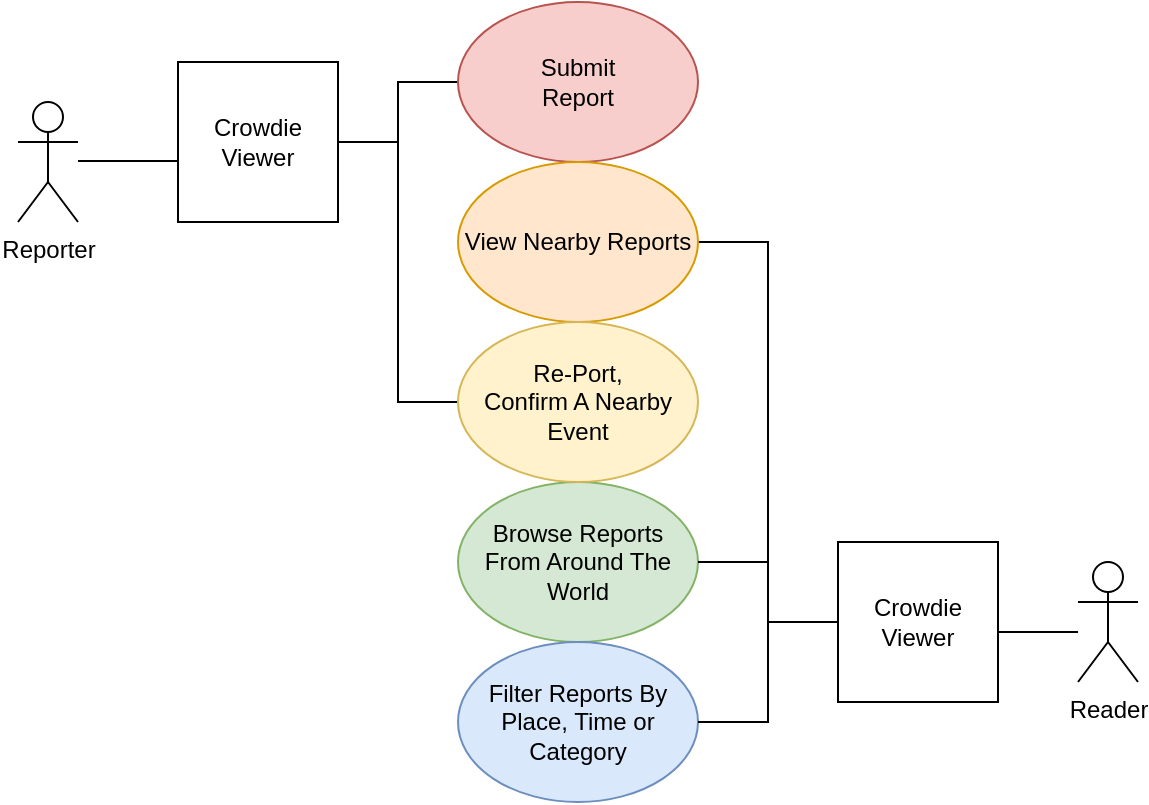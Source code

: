 <mxfile version="14.7.6" type="device"><diagram id="CPj2Boc7n2aaiUeVr8iP" name="Page-1"><mxGraphModel dx="1123" dy="703" grid="1" gridSize="10" guides="1" tooltips="1" connect="1" arrows="1" fold="1" page="1" pageScale="1" pageWidth="850" pageHeight="1100" math="0" shadow="0"><root><mxCell id="0"/><mxCell id="1" parent="0"/><mxCell id="lvtRnCtwA3PdCXsdU0Jz-3" value="" style="edgeStyle=orthogonalEdgeStyle;rounded=0;orthogonalLoop=1;jettySize=auto;html=1;endArrow=none;endFill=0;startArrow=none;startFill=0;entryX=1;entryY=0.5;entryDx=0;entryDy=0;" edge="1" parent="1" source="lvtRnCtwA3PdCXsdU0Jz-1" target="lvtRnCtwA3PdCXsdU0Jz-2"><mxGeometry relative="1" as="geometry"><Array as="points"><mxPoint x="920" y="365"/></Array></mxGeometry></mxCell><mxCell id="lvtRnCtwA3PdCXsdU0Jz-1" value="Reader" style="shape=umlActor;verticalLabelPosition=bottom;verticalAlign=top;html=1;outlineConnect=0;" vertex="1" parent="1"><mxGeometry x="970" y="330" width="30" height="60" as="geometry"/></mxCell><mxCell id="lvtRnCtwA3PdCXsdU0Jz-15" value="" style="edgeStyle=orthogonalEdgeStyle;rounded=0;orthogonalLoop=1;jettySize=auto;html=1;endArrow=none;endFill=0;entryX=1;entryY=0.5;entryDx=0;entryDy=0;" edge="1" parent="1" source="lvtRnCtwA3PdCXsdU0Jz-2" target="lvtRnCtwA3PdCXsdU0Jz-21"><mxGeometry relative="1" as="geometry"><mxPoint x="800" y="240" as="targetPoint"/></mxGeometry></mxCell><mxCell id="lvtRnCtwA3PdCXsdU0Jz-2" value="Crowdie&lt;br&gt;Viewer" style="rounded=0;whiteSpace=wrap;html=1;" vertex="1" parent="1"><mxGeometry x="850" y="320" width="80" height="80" as="geometry"/></mxCell><mxCell id="lvtRnCtwA3PdCXsdU0Jz-17" value="" style="edgeStyle=orthogonalEdgeStyle;rounded=0;orthogonalLoop=1;jettySize=auto;html=1;endArrow=none;endFill=0;" edge="1" parent="1" source="lvtRnCtwA3PdCXsdU0Jz-11" target="lvtRnCtwA3PdCXsdU0Jz-20"><mxGeometry relative="1" as="geometry"><mxPoint x="670" y="180" as="targetPoint"/></mxGeometry></mxCell><mxCell id="lvtRnCtwA3PdCXsdU0Jz-30" value="" style="edgeStyle=orthogonalEdgeStyle;rounded=0;orthogonalLoop=1;jettySize=auto;html=1;startArrow=none;startFill=0;endArrow=none;endFill=0;entryX=0;entryY=0.5;entryDx=0;entryDy=0;" edge="1" parent="1" source="lvtRnCtwA3PdCXsdU0Jz-11" target="lvtRnCtwA3PdCXsdU0Jz-29"><mxGeometry relative="1" as="geometry"/></mxCell><mxCell id="lvtRnCtwA3PdCXsdU0Jz-11" value="Crowdie&lt;br&gt;Viewer" style="rounded=0;whiteSpace=wrap;html=1;" vertex="1" parent="1"><mxGeometry x="520" y="80" width="80" height="80" as="geometry"/></mxCell><mxCell id="lvtRnCtwA3PdCXsdU0Jz-12" value="" style="edgeStyle=orthogonalEdgeStyle;rounded=0;orthogonalLoop=1;jettySize=auto;html=1;endArrow=none;endFill=0;" edge="1" parent="1"><mxGeometry relative="1" as="geometry"><mxPoint x="470" y="129.5" as="sourcePoint"/><mxPoint x="520" y="129.5" as="targetPoint"/><Array as="points"><mxPoint x="490" y="129.5"/><mxPoint x="490" y="129.5"/></Array></mxGeometry></mxCell><mxCell id="lvtRnCtwA3PdCXsdU0Jz-13" value="Reporter" style="shape=umlActor;verticalLabelPosition=bottom;verticalAlign=top;html=1;outlineConnect=0;" vertex="1" parent="1"><mxGeometry x="440" y="100" width="30" height="60" as="geometry"/></mxCell><mxCell id="lvtRnCtwA3PdCXsdU0Jz-20" value="Submit&lt;br&gt;Report" style="ellipse;whiteSpace=wrap;html=1;fillColor=#f8cecc;strokeColor=#b85450;" vertex="1" parent="1"><mxGeometry x="660" y="50" width="120" height="80" as="geometry"/></mxCell><mxCell id="lvtRnCtwA3PdCXsdU0Jz-21" value="View Nearby Reports" style="ellipse;whiteSpace=wrap;html=1;fillColor=#ffe6cc;strokeColor=#d79b00;" vertex="1" parent="1"><mxGeometry x="660" y="130" width="120" height="80" as="geometry"/></mxCell><mxCell id="lvtRnCtwA3PdCXsdU0Jz-24" value="Browse Reports&lt;br&gt;From Around The World" style="ellipse;whiteSpace=wrap;html=1;fillColor=#d5e8d4;strokeColor=#82b366;" vertex="1" parent="1"><mxGeometry x="660" y="290" width="120" height="80" as="geometry"/></mxCell><mxCell id="lvtRnCtwA3PdCXsdU0Jz-26" value="" style="edgeStyle=orthogonalEdgeStyle;rounded=0;orthogonalLoop=1;jettySize=auto;html=1;endArrow=none;endFill=0;entryX=1;entryY=0.5;entryDx=0;entryDy=0;exitX=0;exitY=0.5;exitDx=0;exitDy=0;" edge="1" parent="1" source="lvtRnCtwA3PdCXsdU0Jz-2" target="lvtRnCtwA3PdCXsdU0Jz-24"><mxGeometry relative="1" as="geometry"><mxPoint x="890" y="370" as="sourcePoint"/><mxPoint x="790" y="180" as="targetPoint"/></mxGeometry></mxCell><mxCell id="lvtRnCtwA3PdCXsdU0Jz-27" value="Filter Reports By Place, Time or Category" style="ellipse;whiteSpace=wrap;html=1;fillColor=#dae8fc;strokeColor=#6c8ebf;" vertex="1" parent="1"><mxGeometry x="660" y="370" width="120" height="80" as="geometry"/></mxCell><mxCell id="lvtRnCtwA3PdCXsdU0Jz-28" value="" style="edgeStyle=orthogonalEdgeStyle;rounded=0;orthogonalLoop=1;jettySize=auto;html=1;endArrow=none;endFill=0;entryX=1;entryY=0.5;entryDx=0;entryDy=0;exitX=0;exitY=0.5;exitDx=0;exitDy=0;" edge="1" parent="1" source="lvtRnCtwA3PdCXsdU0Jz-2" target="lvtRnCtwA3PdCXsdU0Jz-27"><mxGeometry relative="1" as="geometry"><mxPoint x="890" y="370" as="sourcePoint"/><mxPoint x="790" y="260" as="targetPoint"/></mxGeometry></mxCell><mxCell id="lvtRnCtwA3PdCXsdU0Jz-29" value="Re-Port,&lt;br&gt;Confirm A Nearby Event" style="ellipse;whiteSpace=wrap;html=1;fillColor=#fff2cc;strokeColor=#d6b656;" vertex="1" parent="1"><mxGeometry x="660" y="210" width="120" height="80" as="geometry"/></mxCell></root></mxGraphModel></diagram></mxfile>